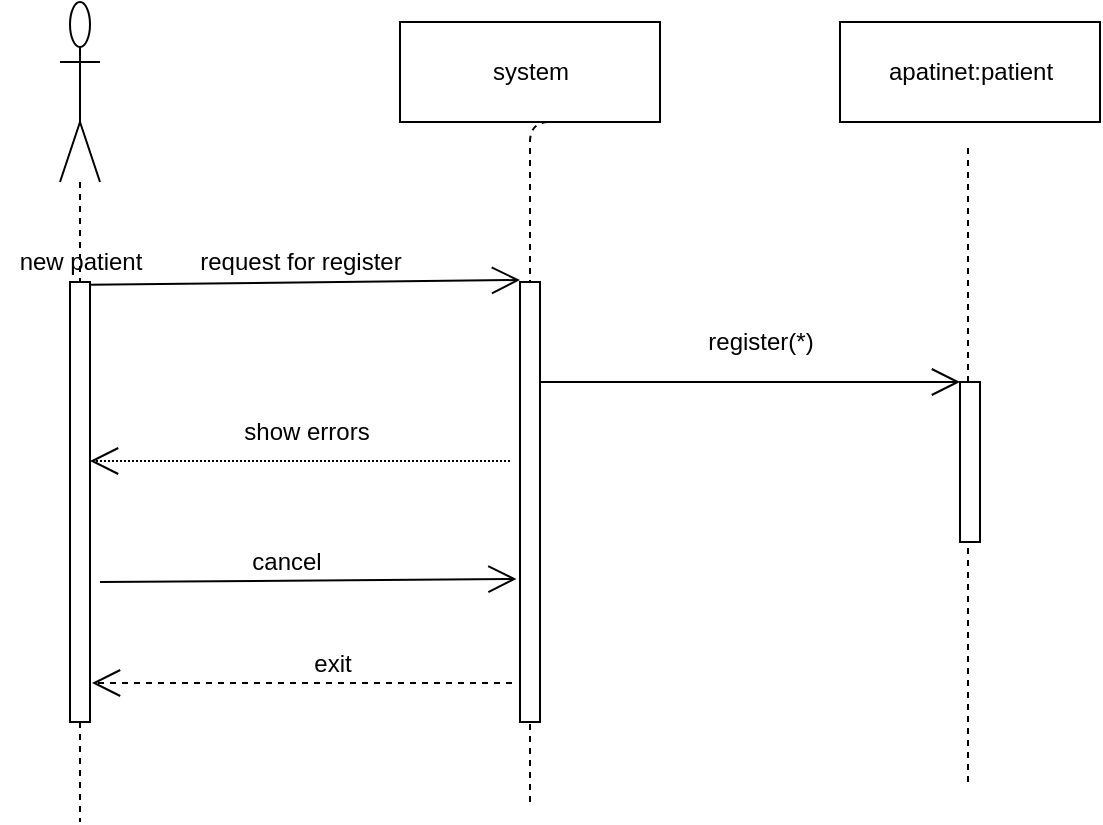 <mxfile version="12.3.8" type="device" pages="1"><diagram id="Otytks1Z3mwPCr0AHfMi" name="Page-1"><mxGraphModel dx="1097" dy="580" grid="1" gridSize="10" guides="1" tooltips="1" connect="1" arrows="1" fold="1" page="1" pageScale="1" pageWidth="850" pageHeight="1100" math="0" shadow="0"><root><mxCell id="0"/><mxCell id="1" parent="0"/><mxCell id="hXQfYBIxNqEC9NoSrCb3-3" value="" style="shape=umlLifeline;participant=umlActor;perimeter=lifelinePerimeter;whiteSpace=wrap;html=1;container=1;collapsible=0;recursiveResize=0;verticalAlign=top;spacingTop=36;labelBackgroundColor=#ffffff;outlineConnect=0;size=90;" vertex="1" parent="1"><mxGeometry x="110" y="110" width="20" height="410" as="geometry"/></mxCell><mxCell id="hXQfYBIxNqEC9NoSrCb3-4" value="" style="html=1;points=[];perimeter=orthogonalPerimeter;" vertex="1" parent="hXQfYBIxNqEC9NoSrCb3-3"><mxGeometry x="5" y="140" width="10" height="220" as="geometry"/></mxCell><mxCell id="hXQfYBIxNqEC9NoSrCb3-6" value="new patient" style="text;html=1;align=center;verticalAlign=middle;resizable=0;points=[];;autosize=1;" vertex="1" parent="1"><mxGeometry x="80" y="230" width="80" height="20" as="geometry"/></mxCell><mxCell id="hXQfYBIxNqEC9NoSrCb3-9" value="system" style="html=1;" vertex="1" parent="1"><mxGeometry x="280" y="120" width="130" height="50" as="geometry"/></mxCell><mxCell id="hXQfYBIxNqEC9NoSrCb3-11" value="" style="endArrow=none;dashed=1;html=1;entryX=0.75;entryY=1;entryDx=0;entryDy=0;" edge="1" parent="1" target="hXQfYBIxNqEC9NoSrCb3-9"><mxGeometry width="50" height="50" relative="1" as="geometry"><mxPoint x="345" y="510" as="sourcePoint"/><mxPoint x="360" y="280" as="targetPoint"/><Array as="points"><mxPoint x="345" y="170"/></Array></mxGeometry></mxCell><mxCell id="hXQfYBIxNqEC9NoSrCb3-12" value="" style="html=1;points=[];perimeter=orthogonalPerimeter;" vertex="1" parent="1"><mxGeometry x="340" y="250" width="10" height="220" as="geometry"/></mxCell><mxCell id="hXQfYBIxNqEC9NoSrCb3-15" value="" style="endArrow=open;endFill=1;endSize=12;html=1;exitX=0.556;exitY=1.071;exitDx=0;exitDy=0;exitPerimeter=0;" edge="1" parent="1" source="hXQfYBIxNqEC9NoSrCb3-6"><mxGeometry width="160" relative="1" as="geometry"><mxPoint x="140" y="248.5" as="sourcePoint"/><mxPoint x="340" y="249" as="targetPoint"/></mxGeometry></mxCell><mxCell id="hXQfYBIxNqEC9NoSrCb3-16" value="request for register" style="text;html=1;align=center;verticalAlign=middle;resizable=0;points=[];;autosize=1;" vertex="1" parent="1"><mxGeometry x="170" y="230" width="120" height="20" as="geometry"/></mxCell><mxCell id="hXQfYBIxNqEC9NoSrCb3-17" value="apatinet:patient" style="html=1;" vertex="1" parent="1"><mxGeometry x="500" y="120" width="130" height="50" as="geometry"/></mxCell><mxCell id="hXQfYBIxNqEC9NoSrCb3-19" value="" style="endArrow=none;dashed=1;html=1;" edge="1" parent="1" source="hXQfYBIxNqEC9NoSrCb3-30"><mxGeometry width="50" height="50" relative="1" as="geometry"><mxPoint x="564" y="500" as="sourcePoint"/><mxPoint x="564" y="180" as="targetPoint"/></mxGeometry></mxCell><mxCell id="hXQfYBIxNqEC9NoSrCb3-20" value="" style="endArrow=open;endFill=1;endSize=12;html=1;" edge="1" parent="1"><mxGeometry width="160" relative="1" as="geometry"><mxPoint x="350" y="300" as="sourcePoint"/><mxPoint x="560" y="300" as="targetPoint"/></mxGeometry></mxCell><mxCell id="hXQfYBIxNqEC9NoSrCb3-21" value="register(*)" style="text;html=1;align=center;verticalAlign=middle;resizable=0;points=[];;autosize=1;" vertex="1" parent="1"><mxGeometry x="425" y="270" width="70" height="20" as="geometry"/></mxCell><mxCell id="hXQfYBIxNqEC9NoSrCb3-27" value="show errors" style="text;html=1;align=center;verticalAlign=middle;resizable=0;points=[];;autosize=1;" vertex="1" parent="1"><mxGeometry x="192.5" y="315" width="80" height="20" as="geometry"/></mxCell><mxCell id="hXQfYBIxNqEC9NoSrCb3-29" value="" style="endArrow=open;endFill=1;endSize=12;html=1;dashed=1;dashPattern=1 1;" edge="1" parent="1"><mxGeometry width="160" relative="1" as="geometry"><mxPoint x="335" y="339.5" as="sourcePoint"/><mxPoint x="125" y="339.5" as="targetPoint"/></mxGeometry></mxCell><mxCell id="hXQfYBIxNqEC9NoSrCb3-30" value="" style="html=1;points=[];perimeter=orthogonalPerimeter;" vertex="1" parent="1"><mxGeometry x="560" y="300" width="10" height="80" as="geometry"/></mxCell><mxCell id="hXQfYBIxNqEC9NoSrCb3-31" value="" style="endArrow=none;dashed=1;html=1;" edge="1" parent="1" target="hXQfYBIxNqEC9NoSrCb3-30"><mxGeometry width="50" height="50" relative="1" as="geometry"><mxPoint x="564.0" y="500" as="sourcePoint"/><mxPoint x="564.0" y="180" as="targetPoint"/></mxGeometry></mxCell><mxCell id="hXQfYBIxNqEC9NoSrCb3-32" value="" style="endArrow=open;endFill=1;endSize=12;html=1;entryX=-0.176;entryY=0.675;entryDx=0;entryDy=0;entryPerimeter=0;" edge="1" parent="1" target="hXQfYBIxNqEC9NoSrCb3-12"><mxGeometry width="160" relative="1" as="geometry"><mxPoint x="130" y="400" as="sourcePoint"/><mxPoint x="290" y="400" as="targetPoint"/></mxGeometry></mxCell><mxCell id="hXQfYBIxNqEC9NoSrCb3-33" value="cancel" style="text;html=1;align=center;verticalAlign=middle;resizable=0;points=[];;autosize=1;" vertex="1" parent="1"><mxGeometry x="198" y="380" width="50" height="20" as="geometry"/></mxCell><mxCell id="hXQfYBIxNqEC9NoSrCb3-34" value="" style="endArrow=open;endFill=1;endSize=12;html=1;dashed=1;" edge="1" parent="1"><mxGeometry width="160" relative="1" as="geometry"><mxPoint x="336" y="450.5" as="sourcePoint"/><mxPoint x="126" y="450.5" as="targetPoint"/></mxGeometry></mxCell><mxCell id="hXQfYBIxNqEC9NoSrCb3-36" value="exit" style="text;html=1;align=center;verticalAlign=middle;resizable=0;points=[];;autosize=1;" vertex="1" parent="1"><mxGeometry x="231" y="431" width="30" height="20" as="geometry"/></mxCell></root></mxGraphModel></diagram></mxfile>